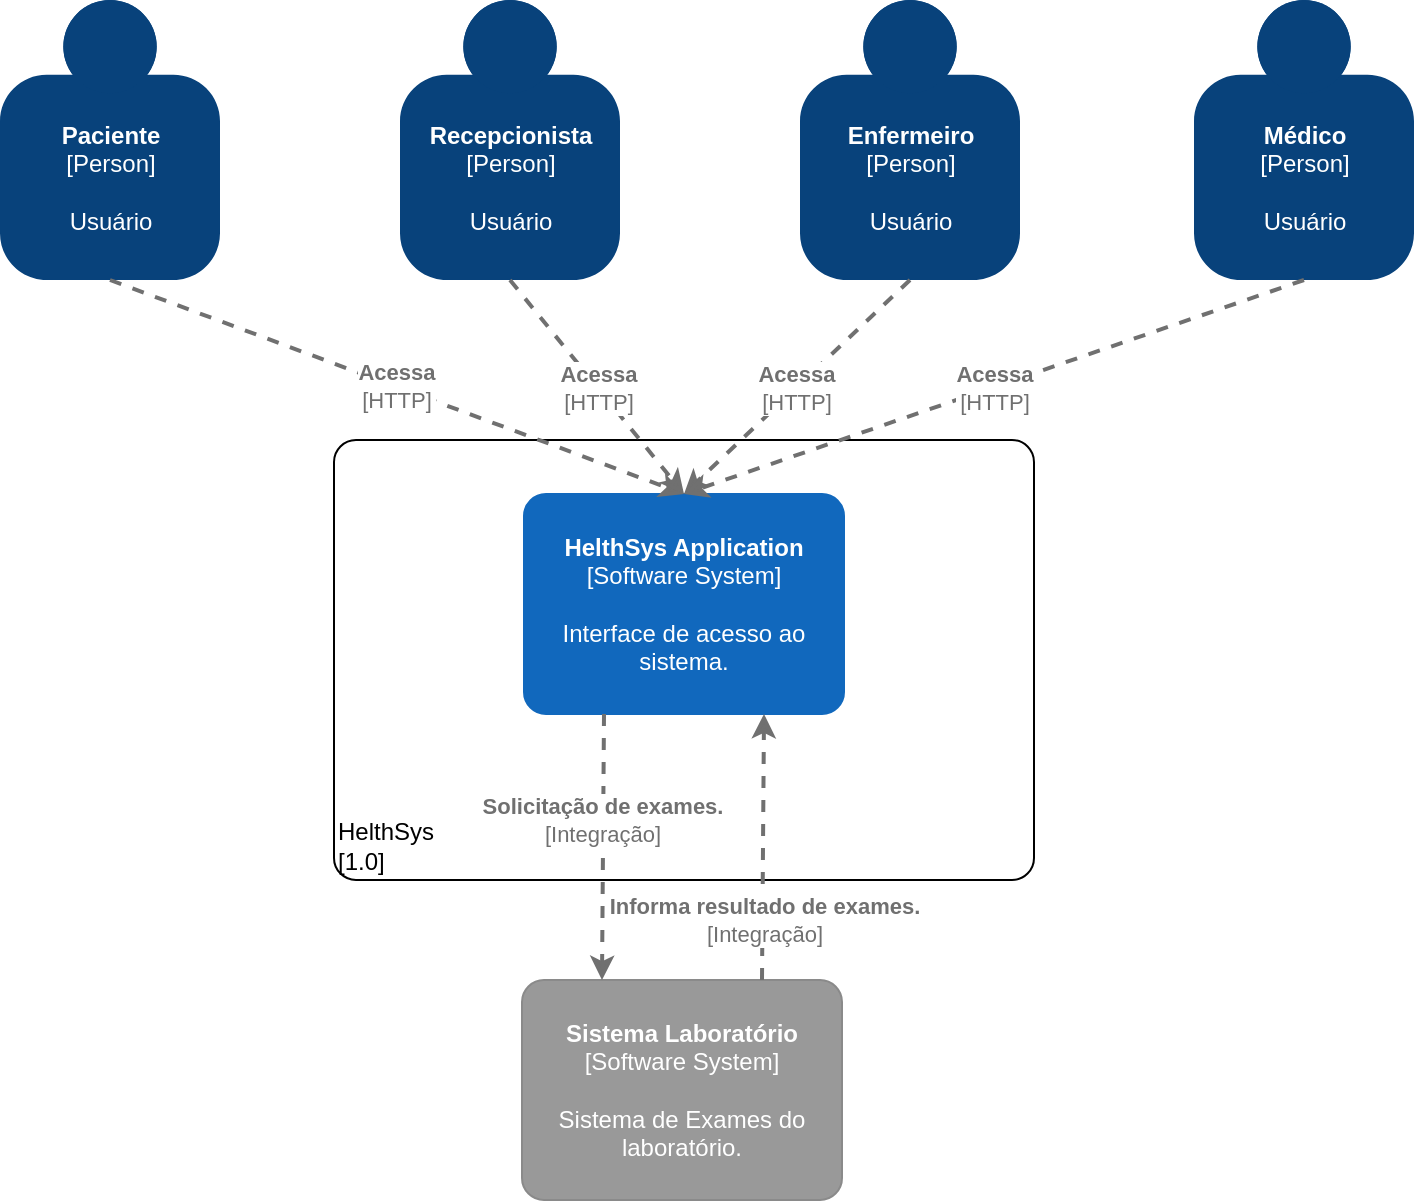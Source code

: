 <mxfile version="14.9.0" type="google"><diagram id="Y59YXlQMbLuRY5tK9jS6" name="Page-1"><mxGraphModel dx="1583" dy="643" grid="1" gridSize="10" guides="1" tooltips="1" connect="1" arrows="1" fold="1" page="1" pageScale="1" pageWidth="827" pageHeight="1169" math="0" shadow="0"><root><mxCell id="0"/><mxCell id="1" parent="0"/><object placeholders="1" c4Name="HelthSys" c4Type="ExecutionEnvironment" c4Application="1.0" label="&lt;div style=&quot;text-align: left&quot;&gt;%c4Name%&lt;/div&gt;&lt;div style=&quot;text-align: left&quot;&gt;[%c4Application%]&lt;/div&gt;" id="0co44LJG_B7GfM8U9r-m-10"><mxCell style="rounded=1;whiteSpace=wrap;html=1;labelBackgroundColor=none;fillColor=#ffffff;fontColor=#000000;align=left;arcSize=5;strokeColor=#000000;verticalAlign=bottom;metaEdit=1;metaData={&quot;c4Type&quot;:{&quot;editable&quot;:false}};points=[[0.25,0,0],[0.5,0,0],[0.75,0,0],[1,0.25,0],[1,0.5,0],[1,0.75,0],[0.75,1,0],[0.5,1,0],[0.25,1,0],[0,0.75,0],[0,0.5,0],[0,0.25,0]];" parent="1" vertex="1"><mxGeometry x="240" y="290" width="350" height="220" as="geometry"/></mxCell></object><object placeholders="1" c4Name="HelthSys Application" c4Type="Software System" c4Description="Interface de acesso ao sistema." label="&lt;b&gt;%c4Name%&lt;/b&gt;&lt;div&gt;[%c4Type%]&lt;/div&gt;&lt;br&gt;&lt;div&gt;%c4Description%&lt;/div&gt;" id="Z8Za58PdOgz2aTIjxnXY-34"><mxCell style="rounded=1;whiteSpace=wrap;html=1;labelBackgroundColor=none;fillColor=#1168BD;fontColor=#ffffff;align=center;arcSize=10;strokeColor=#1168BD;metaEdit=1;metaData={&quot;c4Type&quot;:{&quot;editable&quot;:false}};points=[[0.25,0,0],[0.5,0,0],[0.75,0,0],[1,0.25,0],[1,0.5,0],[1,0.75,0],[0.75,1,0],[0.5,1,0],[0.25,1,0],[0,0.75,0],[0,0.5,0],[0,0.25,0]];" parent="1" vertex="1"><mxGeometry x="335" y="317" width="160" height="110.0" as="geometry"/></mxCell></object><object placeholders="1" c4Name="Sistema Laboratório" c4Type="Software System" c4Description="Sistema de Exames do laboratório." label="&lt;b&gt;%c4Name%&lt;/b&gt;&lt;div&gt;[%c4Type%]&lt;/div&gt;&lt;br&gt;&lt;div&gt;%c4Description%&lt;/div&gt;" id="Z8Za58PdOgz2aTIjxnXY-42"><mxCell style="rounded=1;whiteSpace=wrap;html=1;labelBackgroundColor=none;fillColor=#999999;fontColor=#ffffff;align=center;arcSize=10;strokeColor=#8A8A8A;metaEdit=1;metaData={&quot;c4Type&quot;:{&quot;editable&quot;:false}};points=[[0.25,0,0],[0.5,0,0],[0.75,0,0],[1,0.25,0],[1,0.5,0],[1,0.75,0],[0.75,1,0],[0.5,1,0],[0.25,1,0],[0,0.75,0],[0,0.5,0],[0,0.25,0]];" parent="1" vertex="1"><mxGeometry x="334" y="560" width="160" height="110.0" as="geometry"/></mxCell></object><object placeholders="1" c4Type="Relationship" c4Technology="Integração" c4Description="Informa resultado de exames." label="&lt;div style=&quot;text-align: left&quot;&gt;&lt;div style=&quot;text-align: center&quot;&gt;&lt;b&gt;%c4Description%&lt;/b&gt;&lt;/div&gt;&lt;div style=&quot;text-align: center&quot;&gt;[%c4Technology%]&lt;/div&gt;&lt;/div&gt;" id="Z8Za58PdOgz2aTIjxnXY-48"><mxCell style="edgeStyle=none;rounded=0;html=1;jettySize=auto;orthogonalLoop=1;strokeColor=#707070;strokeWidth=2;fontColor=#707070;jumpStyle=none;dashed=1;metaEdit=1;metaData={&quot;c4Type&quot;:{&quot;editable&quot;:false}};exitX=0.75;exitY=0;exitDx=0;exitDy=0;exitPerimeter=0;entryX=0.75;entryY=1;entryDx=0;entryDy=0;entryPerimeter=0;" parent="1" source="Z8Za58PdOgz2aTIjxnXY-42" target="Z8Za58PdOgz2aTIjxnXY-34" edge="1"><mxGeometry x="-0.549" y="-1" width="160" relative="1" as="geometry"><mxPoint x="455.76" y="431.32" as="sourcePoint"/><mxPoint x="700" y="605" as="targetPoint"/><mxPoint as="offset"/></mxGeometry></mxCell></object><object placeholders="1" c4Name="Recepcionista" c4Type="Person" c4Description="Usuário" label="&lt;b&gt;%c4Name%&lt;/b&gt;&lt;div&gt;[%c4Type%]&lt;/div&gt;&lt;br&gt;&lt;div&gt;%c4Description%&lt;/div&gt;" id="0co44LJG_B7GfM8U9r-m-2"><mxCell style="html=1;dashed=0;whitespace=wrap;fillColor=#08427b;strokeColor=none;fontColor=#ffffff;shape=mxgraph.c4.person;align=center;metaEdit=1;points=[[0.5,0,0],[1,0.5,0],[1,0.75,0],[0.75,1,0],[0.5,1,0],[0.25,1,0],[0,0.75,0],[0,0.5,0]];metaData={&quot;c4Type&quot;:{&quot;editable&quot;:false}};" parent="1" vertex="1"><mxGeometry x="273" y="70" width="110.0" height="140" as="geometry"/></mxCell></object><object placeholders="1" c4Name="Enfermeiro" c4Type="Person" c4Description="Usuário" label="&lt;b&gt;%c4Name%&lt;/b&gt;&lt;div&gt;[%c4Type%]&lt;/div&gt;&lt;br&gt;&lt;div&gt;%c4Description%&lt;/div&gt;" id="0co44LJG_B7GfM8U9r-m-3"><mxCell style="html=1;dashed=0;whitespace=wrap;fillColor=#08427b;strokeColor=none;fontColor=#ffffff;shape=mxgraph.c4.person;align=center;metaEdit=1;points=[[0.5,0,0],[1,0.5,0],[1,0.75,0],[0.75,1,0],[0.5,1,0],[0.25,1,0],[0,0.75,0],[0,0.5,0]];metaData={&quot;c4Type&quot;:{&quot;editable&quot;:false}};" parent="1" vertex="1"><mxGeometry x="473" y="70" width="110.0" height="140" as="geometry"/></mxCell></object><object placeholders="1" c4Name="Médico" c4Type="Person" c4Description="Usuário" label="&lt;b&gt;%c4Name%&lt;/b&gt;&lt;div&gt;[%c4Type%]&lt;/div&gt;&lt;br&gt;&lt;div&gt;%c4Description%&lt;/div&gt;" id="0co44LJG_B7GfM8U9r-m-4"><mxCell style="html=1;dashed=0;whitespace=wrap;fillColor=#08427b;strokeColor=none;fontColor=#ffffff;shape=mxgraph.c4.person;align=center;metaEdit=1;points=[[0.5,0,0],[1,0.5,0],[1,0.75,0],[0.75,1,0],[0.5,1,0],[0.25,1,0],[0,0.75,0],[0,0.5,0]];metaData={&quot;c4Type&quot;:{&quot;editable&quot;:false}};" parent="1" vertex="1"><mxGeometry x="670" y="70" width="110.0" height="140" as="geometry"/></mxCell></object><object placeholders="1" c4Name="Paciente" c4Type="Person" c4Description="Usuário" label="&lt;b&gt;%c4Name%&lt;/b&gt;&lt;div&gt;[%c4Type%]&lt;/div&gt;&lt;br&gt;&lt;div&gt;%c4Description%&lt;/div&gt;" id="0co44LJG_B7GfM8U9r-m-1"><mxCell style="html=1;dashed=0;whitespace=wrap;fillColor=#08427b;strokeColor=none;fontColor=#ffffff;shape=mxgraph.c4.person;align=center;metaEdit=1;points=[[0.5,0,0],[1,0.5,0],[1,0.75,0],[0.75,1,0],[0.5,1,0],[0.25,1,0],[0,0.75,0],[0,0.5,0]];metaData={&quot;c4Type&quot;:{&quot;editable&quot;:false}};" parent="1" vertex="1"><mxGeometry x="73" y="70" width="110.0" height="140" as="geometry"/></mxCell></object><object placeholders="1" c4Type="Relationship" c4Technology="HTTP" c4Description="Acessa" label="&lt;div style=&quot;text-align: left&quot;&gt;&lt;div style=&quot;text-align: center&quot;&gt;&lt;b&gt;%c4Description%&lt;/b&gt;&lt;/div&gt;&lt;div style=&quot;text-align: center&quot;&gt;[%c4Technology%]&lt;/div&gt;&lt;/div&gt;" id="0co44LJG_B7GfM8U9r-m-6"><mxCell style="edgeStyle=none;rounded=0;html=1;jettySize=auto;orthogonalLoop=1;strokeColor=#707070;strokeWidth=2;fontColor=#707070;jumpStyle=none;dashed=1;metaEdit=1;metaData={&quot;c4Type&quot;:{&quot;editable&quot;:false}};exitX=0.5;exitY=1;exitDx=0;exitDy=0;exitPerimeter=0;entryX=0.5;entryY=0;entryDx=0;entryDy=0;entryPerimeter=0;" parent="1" source="0co44LJG_B7GfM8U9r-m-1" target="Z8Za58PdOgz2aTIjxnXY-34" edge="1"><mxGeometry width="160" relative="1" as="geometry"><mxPoint x="23" y="250" as="sourcePoint"/><mxPoint x="415" y="315" as="targetPoint"/></mxGeometry></mxCell></object><object placeholders="1" c4Type="Relationship" c4Technology="HTTP" c4Description="Acessa" label="&lt;div style=&quot;text-align: left&quot;&gt;&lt;div style=&quot;text-align: center&quot;&gt;&lt;b&gt;%c4Description%&lt;/b&gt;&lt;/div&gt;&lt;div style=&quot;text-align: center&quot;&gt;[%c4Technology%]&lt;/div&gt;&lt;/div&gt;" id="0co44LJG_B7GfM8U9r-m-7"><mxCell style="edgeStyle=none;rounded=0;html=1;jettySize=auto;orthogonalLoop=1;strokeColor=#707070;strokeWidth=2;fontColor=#707070;jumpStyle=none;dashed=1;metaEdit=1;metaData={&quot;c4Type&quot;:{&quot;editable&quot;:false}};exitX=0.5;exitY=1;exitDx=0;exitDy=0;exitPerimeter=0;entryX=0.5;entryY=0;entryDx=0;entryDy=0;entryPerimeter=0;" parent="1" source="0co44LJG_B7GfM8U9r-m-2" target="Z8Za58PdOgz2aTIjxnXY-34" edge="1"><mxGeometry width="160" relative="1" as="geometry"><mxPoint x="333" y="220.0" as="sourcePoint"/><mxPoint x="415" y="315" as="targetPoint"/></mxGeometry></mxCell></object><object placeholders="1" c4Type="Relationship" c4Technology="HTTP" c4Description="Acessa" label="&lt;div style=&quot;text-align: left&quot;&gt;&lt;div style=&quot;text-align: center&quot;&gt;&lt;b&gt;%c4Description%&lt;/b&gt;&lt;/div&gt;&lt;div style=&quot;text-align: center&quot;&gt;[%c4Technology%]&lt;/div&gt;&lt;/div&gt;" id="0co44LJG_B7GfM8U9r-m-8"><mxCell style="edgeStyle=none;rounded=0;html=1;entryX=0.5;entryY=0;jettySize=auto;orthogonalLoop=1;strokeColor=#707070;strokeWidth=2;fontColor=#707070;jumpStyle=none;dashed=1;metaEdit=1;metaData={&quot;c4Type&quot;:{&quot;editable&quot;:false}};exitX=0.5;exitY=1;exitDx=0;exitDy=0;exitPerimeter=0;entryDx=0;entryDy=0;entryPerimeter=0;" parent="1" source="0co44LJG_B7GfM8U9r-m-3" target="Z8Za58PdOgz2aTIjxnXY-34" edge="1"><mxGeometry width="160" relative="1" as="geometry"><mxPoint x="338" y="220.0" as="sourcePoint"/><mxPoint x="425" y="320.0" as="targetPoint"/></mxGeometry></mxCell></object><object placeholders="1" c4Type="Relationship" c4Technology="HTTP" c4Description="Acessa" label="&lt;div style=&quot;text-align: left&quot;&gt;&lt;div style=&quot;text-align: center&quot;&gt;&lt;b&gt;%c4Description%&lt;/b&gt;&lt;/div&gt;&lt;div style=&quot;text-align: center&quot;&gt;[%c4Technology%]&lt;/div&gt;&lt;/div&gt;" id="0co44LJG_B7GfM8U9r-m-9"><mxCell style="edgeStyle=none;rounded=0;html=1;jettySize=auto;orthogonalLoop=1;strokeColor=#707070;strokeWidth=2;fontColor=#707070;jumpStyle=none;dashed=1;metaEdit=1;metaData={&quot;c4Type&quot;:{&quot;editable&quot;:false}};exitX=0.5;exitY=1;exitDx=0;exitDy=0;exitPerimeter=0;entryX=0.5;entryY=0;entryDx=0;entryDy=0;entryPerimeter=0;" parent="1" source="0co44LJG_B7GfM8U9r-m-4" target="Z8Za58PdOgz2aTIjxnXY-34" edge="1"><mxGeometry width="160" relative="1" as="geometry"><mxPoint x="138" y="220.0" as="sourcePoint"/><mxPoint x="413" y="310" as="targetPoint"/></mxGeometry></mxCell></object><object placeholders="1" c4Type="Relationship" c4Technology="Integração" c4Description="Solicitação de exames." label="&lt;div style=&quot;text-align: left&quot;&gt;&lt;div style=&quot;text-align: center&quot;&gt;&lt;b&gt;%c4Description%&lt;/b&gt;&lt;/div&gt;&lt;div style=&quot;text-align: center&quot;&gt;[%c4Technology%]&lt;/div&gt;&lt;/div&gt;" id="3W8ArfSsVvwWpJa7b7VB-1"><mxCell style="edgeStyle=none;rounded=0;html=1;jettySize=auto;orthogonalLoop=1;strokeColor=#707070;strokeWidth=2;fontColor=#707070;jumpStyle=none;dashed=1;metaEdit=1;metaData={&quot;c4Type&quot;:{&quot;editable&quot;:false}};exitX=0.25;exitY=1;exitDx=0;exitDy=0;exitPerimeter=0;entryX=0.25;entryY=0;entryDx=0;entryDy=0;entryPerimeter=0;" edge="1" parent="1" source="Z8Za58PdOgz2aTIjxnXY-34" target="Z8Za58PdOgz2aTIjxnXY-42"><mxGeometry x="-0.203" y="-1" width="160" relative="1" as="geometry"><mxPoint x="465" y="540" as="sourcePoint"/><mxPoint x="465" y="437" as="targetPoint"/><mxPoint as="offset"/></mxGeometry></mxCell></object></root></mxGraphModel></diagram></mxfile>